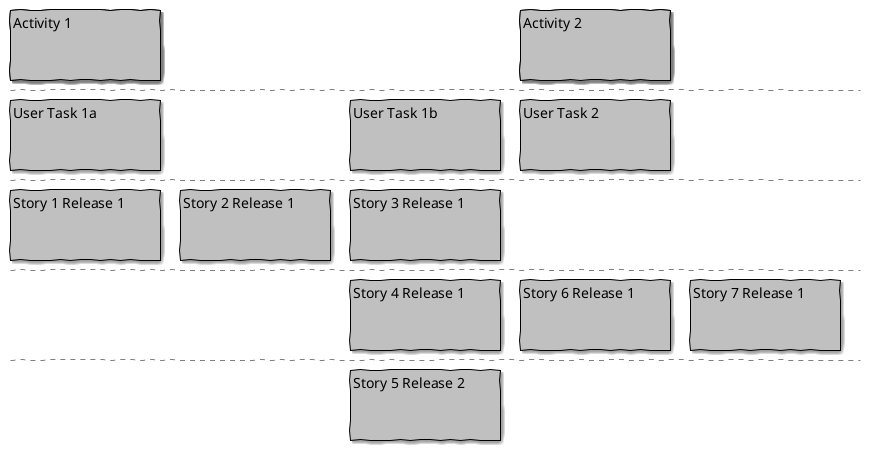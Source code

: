@startboard SampleBoard
skinparam handwritten true
Activity 1
+User Task 1a
++Story 1 Release 1
++Story 2 Release 1
+User Task 1b
++Story 3 Release 1
+++Story 4 Release 1
++++Story 5 Release 2

Activity 2
+User Task 2
+++Story 6 Release 1
+++Story 7 Release 1
@endboard